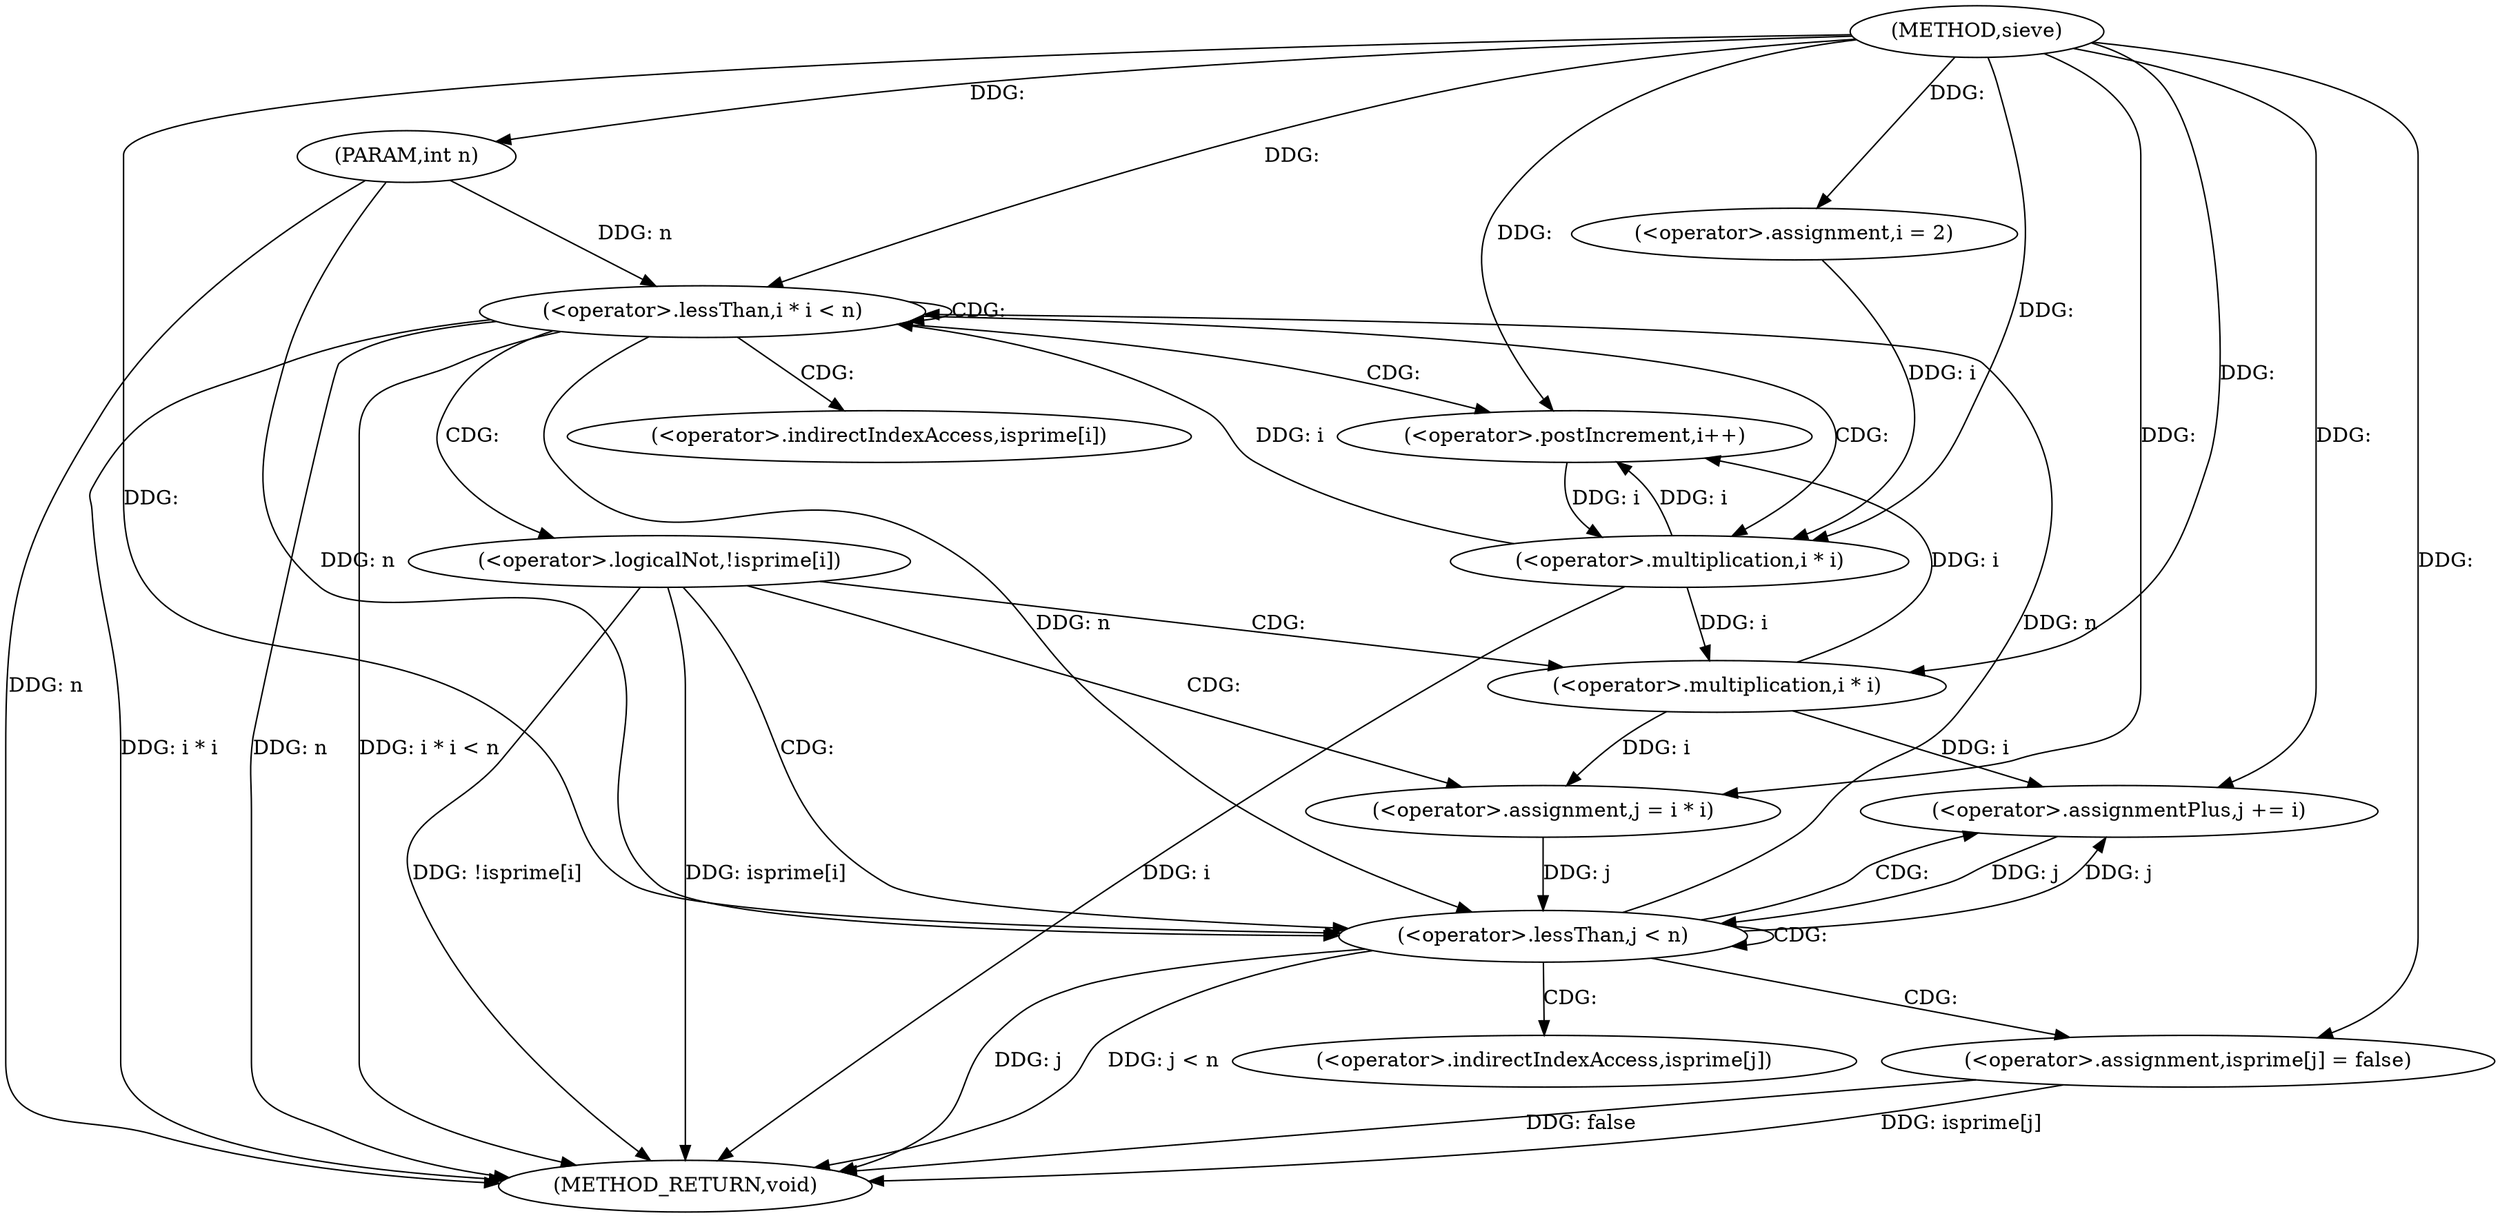 digraph "sieve" {  
"1000665" [label = "(METHOD,sieve)" ]
"1000706" [label = "(METHOD_RETURN,void)" ]
"1000666" [label = "(PARAM,int n)" ]
"1000670" [label = "(<operator>.assignment,i = 2)" ]
"1000673" [label = "(<operator>.lessThan,i * i < n)" ]
"1000678" [label = "(<operator>.postIncrement,i++)" ]
"1000674" [label = "(<operator>.multiplication,i * i)" ]
"1000682" [label = "(<operator>.logicalNot,!isprime[i])" ]
"1000689" [label = "(<operator>.assignment,j = i * i)" ]
"1000694" [label = "(<operator>.lessThan,j < n)" ]
"1000697" [label = "(<operator>.assignmentPlus,j += i)" ]
"1000701" [label = "(<operator>.assignment,isprime[j] = false)" ]
"1000691" [label = "(<operator>.multiplication,i * i)" ]
"1000683" [label = "(<operator>.indirectIndexAccess,isprime[i])" ]
"1000702" [label = "(<operator>.indirectIndexAccess,isprime[j])" ]
  "1000666" -> "1000706"  [ label = "DDG: n"] 
  "1000674" -> "1000706"  [ label = "DDG: i"] 
  "1000673" -> "1000706"  [ label = "DDG: i * i"] 
  "1000673" -> "1000706"  [ label = "DDG: n"] 
  "1000673" -> "1000706"  [ label = "DDG: i * i < n"] 
  "1000682" -> "1000706"  [ label = "DDG: isprime[i]"] 
  "1000682" -> "1000706"  [ label = "DDG: !isprime[i]"] 
  "1000694" -> "1000706"  [ label = "DDG: j"] 
  "1000694" -> "1000706"  [ label = "DDG: j < n"] 
  "1000701" -> "1000706"  [ label = "DDG: isprime[j]"] 
  "1000701" -> "1000706"  [ label = "DDG: false"] 
  "1000665" -> "1000666"  [ label = "DDG: "] 
  "1000665" -> "1000670"  [ label = "DDG: "] 
  "1000674" -> "1000673"  [ label = "DDG: i"] 
  "1000694" -> "1000673"  [ label = "DDG: n"] 
  "1000666" -> "1000673"  [ label = "DDG: n"] 
  "1000665" -> "1000673"  [ label = "DDG: "] 
  "1000674" -> "1000678"  [ label = "DDG: i"] 
  "1000691" -> "1000678"  [ label = "DDG: i"] 
  "1000665" -> "1000678"  [ label = "DDG: "] 
  "1000670" -> "1000674"  [ label = "DDG: i"] 
  "1000678" -> "1000674"  [ label = "DDG: i"] 
  "1000665" -> "1000674"  [ label = "DDG: "] 
  "1000691" -> "1000689"  [ label = "DDG: i"] 
  "1000691" -> "1000697"  [ label = "DDG: i"] 
  "1000665" -> "1000697"  [ label = "DDG: "] 
  "1000665" -> "1000689"  [ label = "DDG: "] 
  "1000689" -> "1000694"  [ label = "DDG: j"] 
  "1000697" -> "1000694"  [ label = "DDG: j"] 
  "1000665" -> "1000694"  [ label = "DDG: "] 
  "1000673" -> "1000694"  [ label = "DDG: n"] 
  "1000666" -> "1000694"  [ label = "DDG: n"] 
  "1000694" -> "1000697"  [ label = "DDG: j"] 
  "1000665" -> "1000701"  [ label = "DDG: "] 
  "1000674" -> "1000691"  [ label = "DDG: i"] 
  "1000665" -> "1000691"  [ label = "DDG: "] 
  "1000673" -> "1000682"  [ label = "CDG: "] 
  "1000673" -> "1000674"  [ label = "CDG: "] 
  "1000673" -> "1000678"  [ label = "CDG: "] 
  "1000673" -> "1000673"  [ label = "CDG: "] 
  "1000673" -> "1000683"  [ label = "CDG: "] 
  "1000682" -> "1000694"  [ label = "CDG: "] 
  "1000682" -> "1000689"  [ label = "CDG: "] 
  "1000682" -> "1000691"  [ label = "CDG: "] 
  "1000694" -> "1000694"  [ label = "CDG: "] 
  "1000694" -> "1000697"  [ label = "CDG: "] 
  "1000694" -> "1000701"  [ label = "CDG: "] 
  "1000694" -> "1000702"  [ label = "CDG: "] 
}
